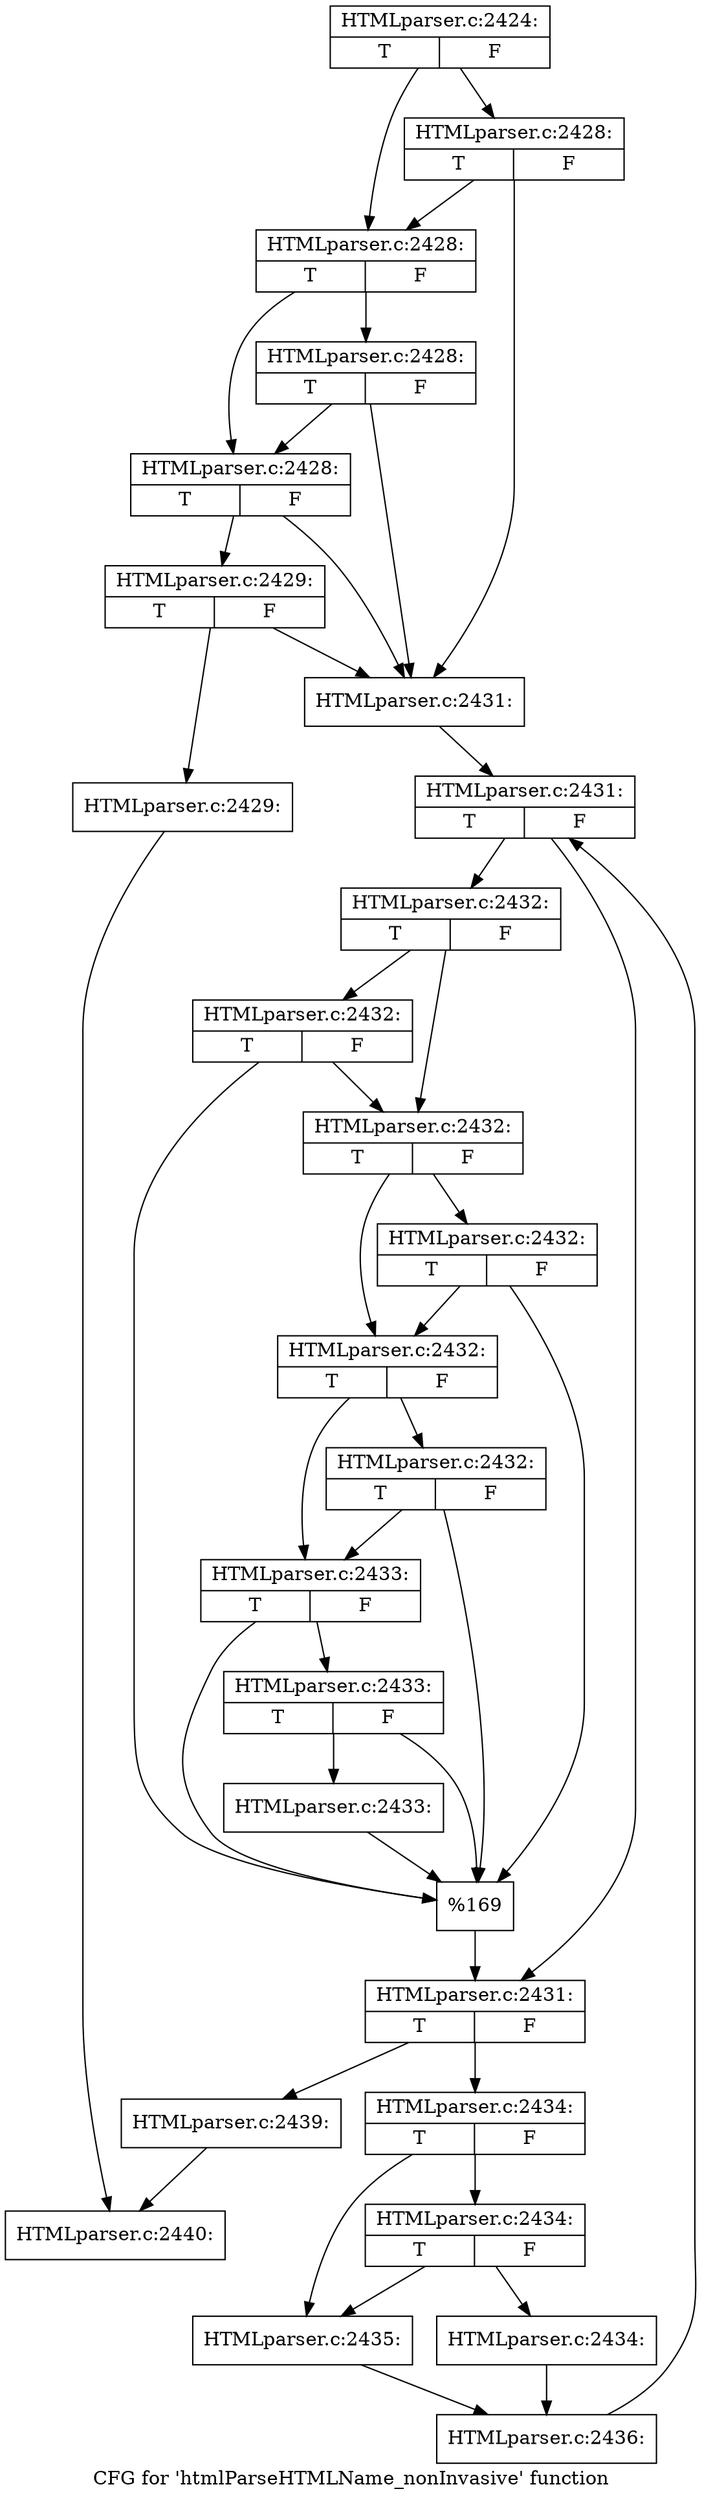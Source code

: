 digraph "CFG for 'htmlParseHTMLName_nonInvasive' function" {
	label="CFG for 'htmlParseHTMLName_nonInvasive' function";

	Node0x3fa71e0 [shape=record,label="{HTMLparser.c:2424:|{<s0>T|<s1>F}}"];
	Node0x3fa71e0 -> Node0x3fb3bd0;
	Node0x3fa71e0 -> Node0x3fb3b50;
	Node0x3fb3bd0 [shape=record,label="{HTMLparser.c:2428:|{<s0>T|<s1>F}}"];
	Node0x3fb3bd0 -> Node0x3fb3a00;
	Node0x3fb3bd0 -> Node0x3fb3b50;
	Node0x3fb3b50 [shape=record,label="{HTMLparser.c:2428:|{<s0>T|<s1>F}}"];
	Node0x3fb3b50 -> Node0x3fb4600;
	Node0x3fb3b50 -> Node0x3fb3ad0;
	Node0x3fb4600 [shape=record,label="{HTMLparser.c:2428:|{<s0>T|<s1>F}}"];
	Node0x3fb4600 -> Node0x3fb3a00;
	Node0x3fb4600 -> Node0x3fb3ad0;
	Node0x3fb3ad0 [shape=record,label="{HTMLparser.c:2428:|{<s0>T|<s1>F}}"];
	Node0x3fb3ad0 -> Node0x3fb3a50;
	Node0x3fb3ad0 -> Node0x3fb3a00;
	Node0x3fb3a50 [shape=record,label="{HTMLparser.c:2429:|{<s0>T|<s1>F}}"];
	Node0x3fb3a50 -> Node0x3fb39b0;
	Node0x3fb3a50 -> Node0x3fb3a00;
	Node0x3fb39b0 [shape=record,label="{HTMLparser.c:2429:}"];
	Node0x3fb39b0 -> Node0x3fb2d70;
	Node0x3fb3a00 [shape=record,label="{HTMLparser.c:2431:}"];
	Node0x3fb3a00 -> Node0x3fb5be0;
	Node0x3fb5be0 [shape=record,label="{HTMLparser.c:2431:|{<s0>T|<s1>F}}"];
	Node0x3fb5be0 -> Node0x3fb5ed0;
	Node0x3fb5be0 -> Node0x3fb5e80;
	Node0x3fb5ed0 [shape=record,label="{HTMLparser.c:2432:|{<s0>T|<s1>F}}"];
	Node0x3fb5ed0 -> Node0x3fb6450;
	Node0x3fb5ed0 -> Node0x3fb63d0;
	Node0x3fb6450 [shape=record,label="{HTMLparser.c:2432:|{<s0>T|<s1>F}}"];
	Node0x3fb6450 -> Node0x3fb61b0;
	Node0x3fb6450 -> Node0x3fb63d0;
	Node0x3fb63d0 [shape=record,label="{HTMLparser.c:2432:|{<s0>T|<s1>F}}"];
	Node0x3fb63d0 -> Node0x3fb7080;
	Node0x3fb63d0 -> Node0x3fb6350;
	Node0x3fb7080 [shape=record,label="{HTMLparser.c:2432:|{<s0>T|<s1>F}}"];
	Node0x3fb7080 -> Node0x3fb61b0;
	Node0x3fb7080 -> Node0x3fb6350;
	Node0x3fb6350 [shape=record,label="{HTMLparser.c:2432:|{<s0>T|<s1>F}}"];
	Node0x3fb6350 -> Node0x3fb7cd0;
	Node0x3fb6350 -> Node0x3fb62d0;
	Node0x3fb7cd0 [shape=record,label="{HTMLparser.c:2432:|{<s0>T|<s1>F}}"];
	Node0x3fb7cd0 -> Node0x3fb61b0;
	Node0x3fb7cd0 -> Node0x3fb62d0;
	Node0x3fb62d0 [shape=record,label="{HTMLparser.c:2433:|{<s0>T|<s1>F}}"];
	Node0x3fb62d0 -> Node0x3fb61b0;
	Node0x3fb62d0 -> Node0x3fb6250;
	Node0x3fb6250 [shape=record,label="{HTMLparser.c:2433:|{<s0>T|<s1>F}}"];
	Node0x3fb6250 -> Node0x3fb61b0;
	Node0x3fb6250 -> Node0x3fb6200;
	Node0x3fb6200 [shape=record,label="{HTMLparser.c:2433:}"];
	Node0x3fb6200 -> Node0x3fb61b0;
	Node0x3fb61b0 [shape=record,label="{%169}"];
	Node0x3fb61b0 -> Node0x3fb5e80;
	Node0x3fb5e80 [shape=record,label="{HTMLparser.c:2431:|{<s0>T|<s1>F}}"];
	Node0x3fb5e80 -> Node0x3fb9670;
	Node0x3fb5e80 -> Node0x3fb5e00;
	Node0x3fb9670 [shape=record,label="{HTMLparser.c:2434:|{<s0>T|<s1>F}}"];
	Node0x3fb9670 -> Node0x3fba1e0;
	Node0x3fb9670 -> Node0x3fba190;
	Node0x3fba1e0 [shape=record,label="{HTMLparser.c:2434:|{<s0>T|<s1>F}}"];
	Node0x3fba1e0 -> Node0x3fba0f0;
	Node0x3fba1e0 -> Node0x3fba190;
	Node0x3fba0f0 [shape=record,label="{HTMLparser.c:2434:}"];
	Node0x3fba0f0 -> Node0x3fba140;
	Node0x3fba190 [shape=record,label="{HTMLparser.c:2435:}"];
	Node0x3fba190 -> Node0x3fba140;
	Node0x3fba140 [shape=record,label="{HTMLparser.c:2436:}"];
	Node0x3fba140 -> Node0x3fb5be0;
	Node0x3fb5e00 [shape=record,label="{HTMLparser.c:2439:}"];
	Node0x3fb5e00 -> Node0x3fb2d70;
	Node0x3fb2d70 [shape=record,label="{HTMLparser.c:2440:}"];
}
